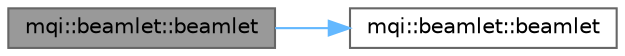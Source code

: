 digraph "mqi::beamlet::beamlet"
{
 // LATEX_PDF_SIZE
  bgcolor="transparent";
  edge [fontname=Helvetica,fontsize=10,labelfontname=Helvetica,labelfontsize=10];
  node [fontname=Helvetica,fontsize=10,shape=box,height=0.2,width=0.4];
  rankdir="LR";
  Node1 [id="Node000001",label="mqi::beamlet::beamlet",height=0.2,width=0.4,color="gray40", fillcolor="grey60", style="filled", fontcolor="black",tooltip="Copy constructor."];
  Node1 -> Node2 [id="edge1_Node000001_Node000002",color="steelblue1",style="solid",tooltip=" "];
  Node2 [id="Node000002",label="mqi::beamlet::beamlet",height=0.2,width=0.4,color="grey40", fillcolor="white", style="filled",URL="$classmqi_1_1beamlet.html#adbafbda3220e1373d9c7eafb0809ad77",tooltip="Constructs a beamlet from energy and fluence distributions."];
}
